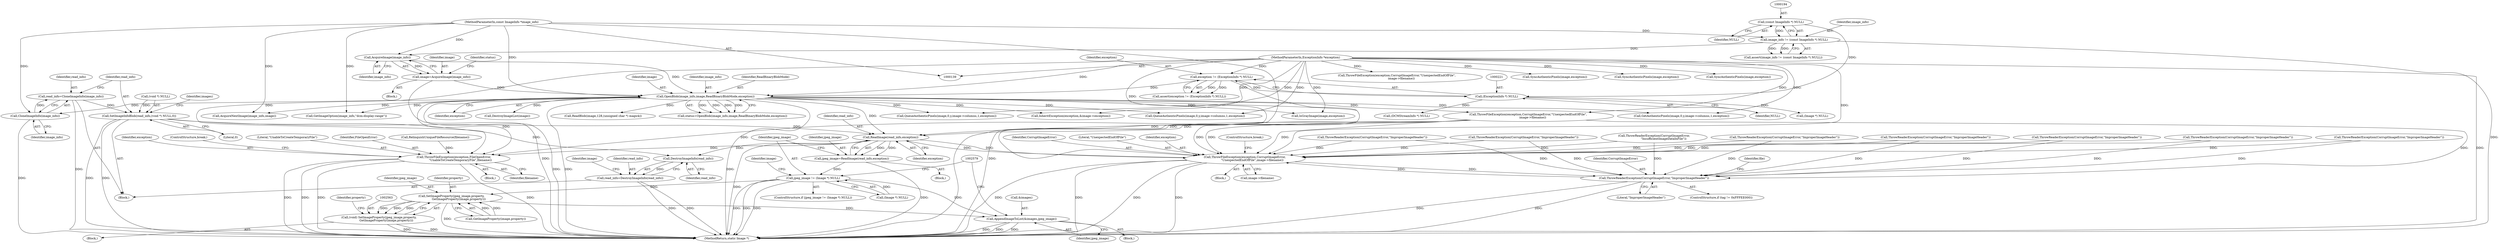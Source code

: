 digraph "0_ImageMagick_f6e9d0d9955e85bdd7540b251cd50d598dacc5e6_8@API" {
"1002386" [label="(Call,read_info=CloneImageInfo(image_info))"];
"1002388" [label="(Call,CloneImageInfo(image_info))"];
"1000235" [label="(Call,OpenBlob(image_info,image,ReadBinaryBlobMode,exception))"];
"1000231" [label="(Call,AcquireImage(image_info))"];
"1000191" [label="(Call,image_info != (const ImageInfo *) NULL)"];
"1000140" [label="(MethodParameterIn,const ImageInfo *image_info)"];
"1000193" [label="(Call,(const ImageInfo *) NULL)"];
"1000229" [label="(Call,image=AcquireImage(image_info))"];
"1000218" [label="(Call,exception != (ExceptionInfo *) NULL)"];
"1000141" [label="(MethodParameterIn,ExceptionInfo *exception)"];
"1000220" [label="(Call,(ExceptionInfo *) NULL)"];
"1002390" [label="(Call,SetImageInfoBlob(read_info,(void *) NULL,0))"];
"1002539" [label="(Call,ReadImage(read_info,exception))"];
"1002474" [label="(Call,ThrowFileException(exception,FileOpenError,\n              \"UnableToCreateTemporaryFile\",filename))"];
"1002496" [label="(Call,ThrowFileException(exception,CorruptImageError,\n                \"UnexpectedEndOfFile\",image->filename))"];
"1002441" [label="(Call,ThrowReaderException(CorruptImageError,\"ImproperImageHeader\"))"];
"1002537" [label="(Call,jpeg_image=ReadImage(read_info,exception))"];
"1002543" [label="(Call,jpeg_image != (Image *) NULL)"];
"1002564" [label="(Call,SetImageProperty(jpeg_image,property,\n                GetImageProperty(image,property)))"];
"1002562" [label="(Call,(void) SetImageProperty(jpeg_image,property,\n                GetImageProperty(image,property)))"];
"1002574" [label="(Call,AppendImageToList(&images,jpeg_image))"];
"1002584" [label="(Call,DestroyImageInfo(read_info))"];
"1002582" [label="(Call,read_info=DestroyImageInfo(read_info))"];
"1000142" [label="(Block,)"];
"1000333" [label="(Call,ThrowReaderException(CorruptImageError,\"ImproperImageHeader\"))"];
"1000195" [label="(Identifier,NULL)"];
"1002469" [label="(Block,)"];
"1000217" [label="(Call,assert(exception != (ExceptionInfo *) NULL))"];
"1002445" [label="(Identifier,file)"];
"1002386" [label="(Call,read_info=CloneImageInfo(image_info))"];
"1002550" [label="(Identifier,image)"];
"1002571" [label="(Identifier,property)"];
"1002495" [label="(Block,)"];
"1004382" [label="(Call,IsGrayImage(image,exception))"];
"1000218" [label="(Call,exception != (ExceptionInfo *) NULL)"];
"1002496" [label="(Call,ThrowFileException(exception,CorruptImageError,\n                \"UnexpectedEndOfFile\",image->filename))"];
"1002212" [label="(Call,ThrowReaderException(CorruptImageError,\"ImproperImageHeader\"))"];
"1002577" [label="(Identifier,jpeg_image)"];
"1002500" [label="(Call,image->filename)"];
"1002565" [label="(Identifier,jpeg_image)"];
"1000219" [label="(Identifier,exception)"];
"1002544" [label="(Identifier,jpeg_image)"];
"1002575" [label="(Call,&images)"];
"1002474" [label="(Call,ThrowFileException(exception,FileOpenError,\n              \"UnableToCreateTemporaryFile\",filename))"];
"1000290" [label="(Call,ReadBlob(image,128,(unsigned char *) magick))"];
"1002389" [label="(Identifier,image_info)"];
"1003274" [label="(Call,GetAuthenticPixels(image,0,y,image->columns,1,exception))"];
"1001485" [label="(Call,ThrowReaderException(CorruptImageError,\"ImproperImageHeader\"))"];
"1002497" [label="(Identifier,exception)"];
"1002562" [label="(Call,(void) SetImageProperty(jpeg_image,property,\n                GetImageProperty(image,property)))"];
"1000191" [label="(Call,image_info != (const ImageInfo *) NULL)"];
"1002567" [label="(Call,GetImageProperty(image,property))"];
"1002548" [label="(Block,)"];
"1002387" [label="(Identifier,read_info)"];
"1000300" [label="(Call,ThrowReaderException(CorruptImageError,\"ImproperImageHeader\"))"];
"1003415" [label="(Call,GetImageOption(image_info,\"dcm:display-range\"))"];
"1003458" [label="(Call,QueueAuthenticPixels(image,0,y,image->columns,1,exception))"];
"1000190" [label="(Call,assert(image_info != (const ImageInfo *) NULL))"];
"1002541" [label="(Identifier,exception)"];
"1002503" [label="(ControlStructure,break;)"];
"1000193" [label="(Call,(const ImageInfo *) NULL)"];
"1000236" [label="(Identifier,image_info)"];
"1001092" [label="(Call,ThrowReaderException(CorruptImageError,\n                     \"InsufficientImageDataInFile\"))"];
"1000561" [label="(Call,ThrowReaderException(CorruptImageError,\"ImproperImageHeader\"))"];
"1002479" [label="(ControlStructure,break;)"];
"1002196" [label="(Call,ThrowFileException(exception,CorruptImageError,\"UnexpectedEndOfFile\",\n          image->filename))"];
"1002537" [label="(Call,jpeg_image=ReadImage(read_info,exception))"];
"1002561" [label="(Block,)"];
"1002582" [label="(Call,read_info=DestroyImageInfo(read_info))"];
"1002842" [label="(Call,InheritException(exception,&image->exception))"];
"1002477" [label="(Literal,\"UnableToCreateTemporaryFile\")"];
"1000250" [label="(Call,(Image *) NULL)"];
"1000232" [label="(Identifier,image_info)"];
"1000238" [label="(Identifier,ReadBinaryBlobMode)"];
"1000222" [label="(Identifier,NULL)"];
"1002476" [label="(Identifier,FileOpenError)"];
"1003906" [label="(Call,QueueAuthenticPixels(image,0,y,image->columns,1,exception))"];
"1002392" [label="(Call,(void *) NULL)"];
"1002498" [label="(Identifier,CorruptImageError)"];
"1003854" [label="(Call,SyncAuthenticPixels(image,exception))"];
"1002472" [label="(Call,RelinquishUniqueFileResource(filename))"];
"1002391" [label="(Identifier,read_info)"];
"1002587" [label="(Identifier,image)"];
"1000274" [label="(Call,(DCMStreamInfo *) NULL)"];
"1000234" [label="(Identifier,status)"];
"1002478" [label="(Identifier,filename)"];
"1002583" [label="(Identifier,read_info)"];
"1002542" [label="(ControlStructure,if (jpeg_image != (Image *) NULL))"];
"1004435" [label="(Call,AcquireNextImage(image_info,image))"];
"1002564" [label="(Call,SetImageProperty(jpeg_image,property,\n                GetImageProperty(image,property)))"];
"1002566" [label="(Identifier,property)"];
"1000233" [label="(Call,status=OpenBlob(image_info,image,ReadBinaryBlobMode,exception))"];
"1002397" [label="(Identifier,images)"];
"1000237" [label="(Identifier,image)"];
"1000192" [label="(Identifier,image_info)"];
"1002584" [label="(Call,DestroyImageInfo(read_info))"];
"1000140" [label="(MethodParameterIn,const ImageInfo *image_info)"];
"1000235" [label="(Call,OpenBlob(image_info,image,ReadBinaryBlobMode,exception))"];
"1002539" [label="(Call,ReadImage(read_info,exception))"];
"1002390" [label="(Call,SetImageInfoBlob(read_info,(void *) NULL,0))"];
"1002475" [label="(Identifier,exception)"];
"1000231" [label="(Call,AcquireImage(image_info))"];
"1004350" [label="(Call,SyncAuthenticPixels(image,exception))"];
"1000230" [label="(Identifier,image)"];
"1001450" [label="(Call,ThrowReaderException(CorruptImageError,\"ImproperImageHeader\"))"];
"1002585" [label="(Identifier,read_info)"];
"1000220" [label="(Call,(ExceptionInfo *) NULL)"];
"1002437" [label="(ControlStructure,if (tag != 0xFFFEE000))"];
"1002543" [label="(Call,jpeg_image != (Image *) NULL)"];
"1004563" [label="(MethodReturn,static Image *)"];
"1002395" [label="(Literal,0)"];
"1000650" [label="(Call,ThrowReaderException(CorruptImageError,\"ImproperImageHeader\"))"];
"1000229" [label="(Call,image=AcquireImage(image_info))"];
"1002441" [label="(Call,ThrowReaderException(CorruptImageError,\"ImproperImageHeader\"))"];
"1002442" [label="(Identifier,CorruptImageError)"];
"1000239" [label="(Identifier,exception)"];
"1002443" [label="(Literal,\"ImproperImageHeader\")"];
"1002388" [label="(Call,CloneImageInfo(image_info))"];
"1002255" [label="(Block,)"];
"1002545" [label="(Call,(Image *) NULL)"];
"1002574" [label="(Call,AppendImageToList(&images,jpeg_image))"];
"1000141" [label="(MethodParameterIn,ExceptionInfo *exception)"];
"1000247" [label="(Call,DestroyImageList(image))"];
"1003359" [label="(Call,SyncAuthenticPixels(image,exception))"];
"1002538" [label="(Identifier,jpeg_image)"];
"1002540" [label="(Identifier,read_info)"];
"1002499" [label="(Literal,\"UnexpectedEndOfFile\")"];
"1002410" [label="(Block,)"];
"1004397" [label="(Call,ThrowFileException(exception,CorruptImageError,\"UnexpectedEndOfFile\",\n          image->filename))"];
"1002386" -> "1002255"  [label="AST: "];
"1002386" -> "1002388"  [label="CFG: "];
"1002387" -> "1002386"  [label="AST: "];
"1002388" -> "1002386"  [label="AST: "];
"1002391" -> "1002386"  [label="CFG: "];
"1002386" -> "1004563"  [label="DDG: "];
"1002388" -> "1002386"  [label="DDG: "];
"1002386" -> "1002390"  [label="DDG: "];
"1002388" -> "1002389"  [label="CFG: "];
"1002389" -> "1002388"  [label="AST: "];
"1002388" -> "1004563"  [label="DDG: "];
"1000235" -> "1002388"  [label="DDG: "];
"1000140" -> "1002388"  [label="DDG: "];
"1000235" -> "1000233"  [label="AST: "];
"1000235" -> "1000239"  [label="CFG: "];
"1000236" -> "1000235"  [label="AST: "];
"1000237" -> "1000235"  [label="AST: "];
"1000238" -> "1000235"  [label="AST: "];
"1000239" -> "1000235"  [label="AST: "];
"1000233" -> "1000235"  [label="CFG: "];
"1000235" -> "1004563"  [label="DDG: "];
"1000235" -> "1004563"  [label="DDG: "];
"1000235" -> "1004563"  [label="DDG: "];
"1000235" -> "1000233"  [label="DDG: "];
"1000235" -> "1000233"  [label="DDG: "];
"1000235" -> "1000233"  [label="DDG: "];
"1000235" -> "1000233"  [label="DDG: "];
"1000231" -> "1000235"  [label="DDG: "];
"1000140" -> "1000235"  [label="DDG: "];
"1000229" -> "1000235"  [label="DDG: "];
"1000218" -> "1000235"  [label="DDG: "];
"1000141" -> "1000235"  [label="DDG: "];
"1000235" -> "1000247"  [label="DDG: "];
"1000235" -> "1000290"  [label="DDG: "];
"1000235" -> "1002196"  [label="DDG: "];
"1000235" -> "1002474"  [label="DDG: "];
"1000235" -> "1002496"  [label="DDG: "];
"1000235" -> "1002539"  [label="DDG: "];
"1000235" -> "1002842"  [label="DDG: "];
"1000235" -> "1003274"  [label="DDG: "];
"1000235" -> "1003415"  [label="DDG: "];
"1000235" -> "1003458"  [label="DDG: "];
"1000235" -> "1003906"  [label="DDG: "];
"1000235" -> "1004382"  [label="DDG: "];
"1000235" -> "1004435"  [label="DDG: "];
"1000231" -> "1000229"  [label="AST: "];
"1000231" -> "1000232"  [label="CFG: "];
"1000232" -> "1000231"  [label="AST: "];
"1000229" -> "1000231"  [label="CFG: "];
"1000231" -> "1000229"  [label="DDG: "];
"1000191" -> "1000231"  [label="DDG: "];
"1000140" -> "1000231"  [label="DDG: "];
"1000191" -> "1000190"  [label="AST: "];
"1000191" -> "1000193"  [label="CFG: "];
"1000192" -> "1000191"  [label="AST: "];
"1000193" -> "1000191"  [label="AST: "];
"1000190" -> "1000191"  [label="CFG: "];
"1000191" -> "1004563"  [label="DDG: "];
"1000191" -> "1000190"  [label="DDG: "];
"1000191" -> "1000190"  [label="DDG: "];
"1000140" -> "1000191"  [label="DDG: "];
"1000193" -> "1000191"  [label="DDG: "];
"1000140" -> "1000139"  [label="AST: "];
"1000140" -> "1004563"  [label="DDG: "];
"1000140" -> "1003415"  [label="DDG: "];
"1000140" -> "1004435"  [label="DDG: "];
"1000193" -> "1000195"  [label="CFG: "];
"1000194" -> "1000193"  [label="AST: "];
"1000195" -> "1000193"  [label="AST: "];
"1000193" -> "1000220"  [label="DDG: "];
"1000229" -> "1000142"  [label="AST: "];
"1000230" -> "1000229"  [label="AST: "];
"1000234" -> "1000229"  [label="CFG: "];
"1000229" -> "1004563"  [label="DDG: "];
"1000218" -> "1000217"  [label="AST: "];
"1000218" -> "1000220"  [label="CFG: "];
"1000219" -> "1000218"  [label="AST: "];
"1000220" -> "1000218"  [label="AST: "];
"1000217" -> "1000218"  [label="CFG: "];
"1000218" -> "1004563"  [label="DDG: "];
"1000218" -> "1000217"  [label="DDG: "];
"1000218" -> "1000217"  [label="DDG: "];
"1000141" -> "1000218"  [label="DDG: "];
"1000220" -> "1000218"  [label="DDG: "];
"1000141" -> "1000139"  [label="AST: "];
"1000141" -> "1004563"  [label="DDG: "];
"1000141" -> "1002196"  [label="DDG: "];
"1000141" -> "1002474"  [label="DDG: "];
"1000141" -> "1002496"  [label="DDG: "];
"1000141" -> "1002539"  [label="DDG: "];
"1000141" -> "1002842"  [label="DDG: "];
"1000141" -> "1003274"  [label="DDG: "];
"1000141" -> "1003359"  [label="DDG: "];
"1000141" -> "1003458"  [label="DDG: "];
"1000141" -> "1003854"  [label="DDG: "];
"1000141" -> "1003906"  [label="DDG: "];
"1000141" -> "1004350"  [label="DDG: "];
"1000141" -> "1004382"  [label="DDG: "];
"1000141" -> "1004397"  [label="DDG: "];
"1000220" -> "1000222"  [label="CFG: "];
"1000221" -> "1000220"  [label="AST: "];
"1000222" -> "1000220"  [label="AST: "];
"1000220" -> "1000250"  [label="DDG: "];
"1000220" -> "1000274"  [label="DDG: "];
"1002390" -> "1002255"  [label="AST: "];
"1002390" -> "1002395"  [label="CFG: "];
"1002391" -> "1002390"  [label="AST: "];
"1002392" -> "1002390"  [label="AST: "];
"1002395" -> "1002390"  [label="AST: "];
"1002397" -> "1002390"  [label="CFG: "];
"1002390" -> "1004563"  [label="DDG: "];
"1002390" -> "1004563"  [label="DDG: "];
"1002392" -> "1002390"  [label="DDG: "];
"1002390" -> "1002539"  [label="DDG: "];
"1002390" -> "1002584"  [label="DDG: "];
"1002539" -> "1002537"  [label="AST: "];
"1002539" -> "1002541"  [label="CFG: "];
"1002540" -> "1002539"  [label="AST: "];
"1002541" -> "1002539"  [label="AST: "];
"1002537" -> "1002539"  [label="CFG: "];
"1002539" -> "1004563"  [label="DDG: "];
"1002539" -> "1002474"  [label="DDG: "];
"1002539" -> "1002496"  [label="DDG: "];
"1002539" -> "1002537"  [label="DDG: "];
"1002539" -> "1002537"  [label="DDG: "];
"1002496" -> "1002539"  [label="DDG: "];
"1002196" -> "1002539"  [label="DDG: "];
"1002539" -> "1002584"  [label="DDG: "];
"1002474" -> "1002469"  [label="AST: "];
"1002474" -> "1002478"  [label="CFG: "];
"1002475" -> "1002474"  [label="AST: "];
"1002476" -> "1002474"  [label="AST: "];
"1002477" -> "1002474"  [label="AST: "];
"1002478" -> "1002474"  [label="AST: "];
"1002479" -> "1002474"  [label="CFG: "];
"1002474" -> "1004563"  [label="DDG: "];
"1002474" -> "1004563"  [label="DDG: "];
"1002474" -> "1004563"  [label="DDG: "];
"1002474" -> "1004563"  [label="DDG: "];
"1002196" -> "1002474"  [label="DDG: "];
"1002472" -> "1002474"  [label="DDG: "];
"1002496" -> "1002495"  [label="AST: "];
"1002496" -> "1002500"  [label="CFG: "];
"1002497" -> "1002496"  [label="AST: "];
"1002498" -> "1002496"  [label="AST: "];
"1002499" -> "1002496"  [label="AST: "];
"1002500" -> "1002496"  [label="AST: "];
"1002503" -> "1002496"  [label="CFG: "];
"1002496" -> "1004563"  [label="DDG: "];
"1002496" -> "1004563"  [label="DDG: "];
"1002496" -> "1004563"  [label="DDG: "];
"1002496" -> "1004563"  [label="DDG: "];
"1002496" -> "1002441"  [label="DDG: "];
"1002196" -> "1002496"  [label="DDG: "];
"1002196" -> "1002496"  [label="DDG: "];
"1002196" -> "1002496"  [label="DDG: "];
"1000333" -> "1002496"  [label="DDG: "];
"1000650" -> "1002496"  [label="DDG: "];
"1000561" -> "1002496"  [label="DDG: "];
"1001450" -> "1002496"  [label="DDG: "];
"1000300" -> "1002496"  [label="DDG: "];
"1001485" -> "1002496"  [label="DDG: "];
"1002441" -> "1002496"  [label="DDG: "];
"1001092" -> "1002496"  [label="DDG: "];
"1002212" -> "1002496"  [label="DDG: "];
"1002441" -> "1002437"  [label="AST: "];
"1002441" -> "1002443"  [label="CFG: "];
"1002442" -> "1002441"  [label="AST: "];
"1002443" -> "1002441"  [label="AST: "];
"1002445" -> "1002441"  [label="CFG: "];
"1002441" -> "1004563"  [label="DDG: "];
"1002441" -> "1004563"  [label="DDG: "];
"1000333" -> "1002441"  [label="DDG: "];
"1000650" -> "1002441"  [label="DDG: "];
"1000561" -> "1002441"  [label="DDG: "];
"1001450" -> "1002441"  [label="DDG: "];
"1000300" -> "1002441"  [label="DDG: "];
"1001485" -> "1002441"  [label="DDG: "];
"1002196" -> "1002441"  [label="DDG: "];
"1001092" -> "1002441"  [label="DDG: "];
"1002212" -> "1002441"  [label="DDG: "];
"1002537" -> "1002410"  [label="AST: "];
"1002538" -> "1002537"  [label="AST: "];
"1002544" -> "1002537"  [label="CFG: "];
"1002537" -> "1004563"  [label="DDG: "];
"1002537" -> "1002543"  [label="DDG: "];
"1002543" -> "1002542"  [label="AST: "];
"1002543" -> "1002545"  [label="CFG: "];
"1002544" -> "1002543"  [label="AST: "];
"1002545" -> "1002543"  [label="AST: "];
"1002550" -> "1002543"  [label="CFG: "];
"1002579" -> "1002543"  [label="CFG: "];
"1002543" -> "1004563"  [label="DDG: "];
"1002543" -> "1004563"  [label="DDG: "];
"1002543" -> "1004563"  [label="DDG: "];
"1002545" -> "1002543"  [label="DDG: "];
"1002543" -> "1002564"  [label="DDG: "];
"1002543" -> "1002574"  [label="DDG: "];
"1002564" -> "1002562"  [label="AST: "];
"1002564" -> "1002567"  [label="CFG: "];
"1002565" -> "1002564"  [label="AST: "];
"1002566" -> "1002564"  [label="AST: "];
"1002567" -> "1002564"  [label="AST: "];
"1002562" -> "1002564"  [label="CFG: "];
"1002564" -> "1004563"  [label="DDG: "];
"1002564" -> "1002562"  [label="DDG: "];
"1002564" -> "1002562"  [label="DDG: "];
"1002564" -> "1002562"  [label="DDG: "];
"1002567" -> "1002564"  [label="DDG: "];
"1002567" -> "1002564"  [label="DDG: "];
"1002564" -> "1002574"  [label="DDG: "];
"1002562" -> "1002561"  [label="AST: "];
"1002563" -> "1002562"  [label="AST: "];
"1002571" -> "1002562"  [label="CFG: "];
"1002562" -> "1004563"  [label="DDG: "];
"1002562" -> "1004563"  [label="DDG: "];
"1002574" -> "1002548"  [label="AST: "];
"1002574" -> "1002577"  [label="CFG: "];
"1002575" -> "1002574"  [label="AST: "];
"1002577" -> "1002574"  [label="AST: "];
"1002579" -> "1002574"  [label="CFG: "];
"1002574" -> "1004563"  [label="DDG: "];
"1002574" -> "1004563"  [label="DDG: "];
"1002574" -> "1004563"  [label="DDG: "];
"1002584" -> "1002582"  [label="AST: "];
"1002584" -> "1002585"  [label="CFG: "];
"1002585" -> "1002584"  [label="AST: "];
"1002582" -> "1002584"  [label="CFG: "];
"1002584" -> "1002582"  [label="DDG: "];
"1002582" -> "1002255"  [label="AST: "];
"1002583" -> "1002582"  [label="AST: "];
"1002587" -> "1002582"  [label="CFG: "];
"1002582" -> "1004563"  [label="DDG: "];
"1002582" -> "1004563"  [label="DDG: "];
}
